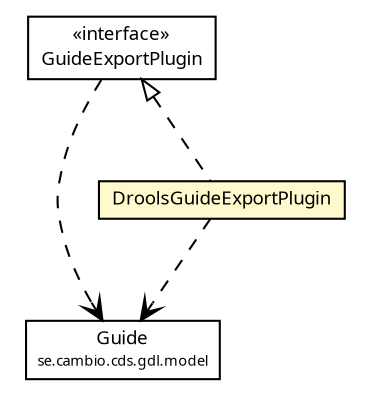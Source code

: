 #!/usr/local/bin/dot
#
# Class diagram 
# Generated by UMLGraph version R5_6 (http://www.umlgraph.org/)
#

digraph G {
	edge [fontname="Trebuchet MS",fontsize=10,labelfontname="Trebuchet MS",labelfontsize=10];
	node [fontname="Trebuchet MS",fontsize=10,shape=plaintext];
	nodesep=0.25;
	ranksep=0.5;
	// se.cambio.cds.gdl.model.Guide
	c163829 [label=<<table title="se.cambio.cds.gdl.model.Guide" border="0" cellborder="1" cellspacing="0" cellpadding="2" port="p" href="../../../model/Guide.html">
		<tr><td><table border="0" cellspacing="0" cellpadding="1">
<tr><td align="center" balign="center"><font face="Trebuchet MS"> Guide </font></td></tr>
<tr><td align="center" balign="center"><font face="Trebuchet MS" point-size="7.0"> se.cambio.cds.gdl.model </font></td></tr>
		</table></td></tr>
		</table>>, URL="../../../model/Guide.html", fontname="Trebuchet MS", fontcolor="black", fontsize=9.0];
	// se.cambio.cds.gdl.editor.controller.exportplugins.GuideExportPlugin
	c164189 [label=<<table title="se.cambio.cds.gdl.editor.controller.exportplugins.GuideExportPlugin" border="0" cellborder="1" cellspacing="0" cellpadding="2" port="p" href="./GuideExportPlugin.html">
		<tr><td><table border="0" cellspacing="0" cellpadding="1">
<tr><td align="center" balign="center"> &#171;interface&#187; </td></tr>
<tr><td align="center" balign="center"><font face="Trebuchet MS"> GuideExportPlugin </font></td></tr>
		</table></td></tr>
		</table>>, URL="./GuideExportPlugin.html", fontname="Trebuchet MS", fontcolor="black", fontsize=9.0];
	// se.cambio.cds.gdl.editor.controller.exportplugins.DroolsGuideExportPlugin
	c164190 [label=<<table title="se.cambio.cds.gdl.editor.controller.exportplugins.DroolsGuideExportPlugin" border="0" cellborder="1" cellspacing="0" cellpadding="2" port="p" bgcolor="lemonChiffon" href="./DroolsGuideExportPlugin.html">
		<tr><td><table border="0" cellspacing="0" cellpadding="1">
<tr><td align="center" balign="center"><font face="Trebuchet MS"> DroolsGuideExportPlugin </font></td></tr>
		</table></td></tr>
		</table>>, URL="./DroolsGuideExportPlugin.html", fontname="Trebuchet MS", fontcolor="black", fontsize=9.0];
	//se.cambio.cds.gdl.editor.controller.exportplugins.DroolsGuideExportPlugin implements se.cambio.cds.gdl.editor.controller.exportplugins.GuideExportPlugin
	c164189:p -> c164190:p [dir=back,arrowtail=empty,style=dashed];
	// se.cambio.cds.gdl.editor.controller.exportplugins.GuideExportPlugin DEPEND se.cambio.cds.gdl.model.Guide
	c164189:p -> c163829:p [taillabel="", label="", headlabel="", fontname="Trebuchet MS", fontcolor="black", fontsize=10.0, color="black", arrowhead=open, style=dashed];
	// se.cambio.cds.gdl.editor.controller.exportplugins.DroolsGuideExportPlugin DEPEND se.cambio.cds.gdl.model.Guide
	c164190:p -> c163829:p [taillabel="", label="", headlabel="", fontname="Trebuchet MS", fontcolor="black", fontsize=10.0, color="black", arrowhead=open, style=dashed];
}

